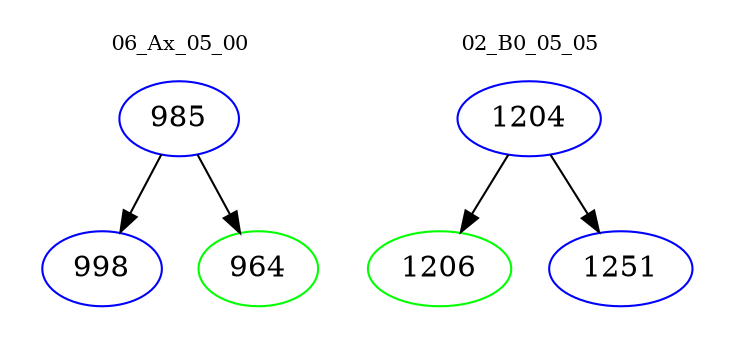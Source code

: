 digraph{
subgraph cluster_0 {
color = white
label = "06_Ax_05_00";
fontsize=10;
T0_985 [label="985", color="blue"]
T0_985 -> T0_998 [color="black"]
T0_998 [label="998", color="blue"]
T0_985 -> T0_964 [color="black"]
T0_964 [label="964", color="green"]
}
subgraph cluster_1 {
color = white
label = "02_B0_05_05";
fontsize=10;
T1_1204 [label="1204", color="blue"]
T1_1204 -> T1_1206 [color="black"]
T1_1206 [label="1206", color="green"]
T1_1204 -> T1_1251 [color="black"]
T1_1251 [label="1251", color="blue"]
}
}
